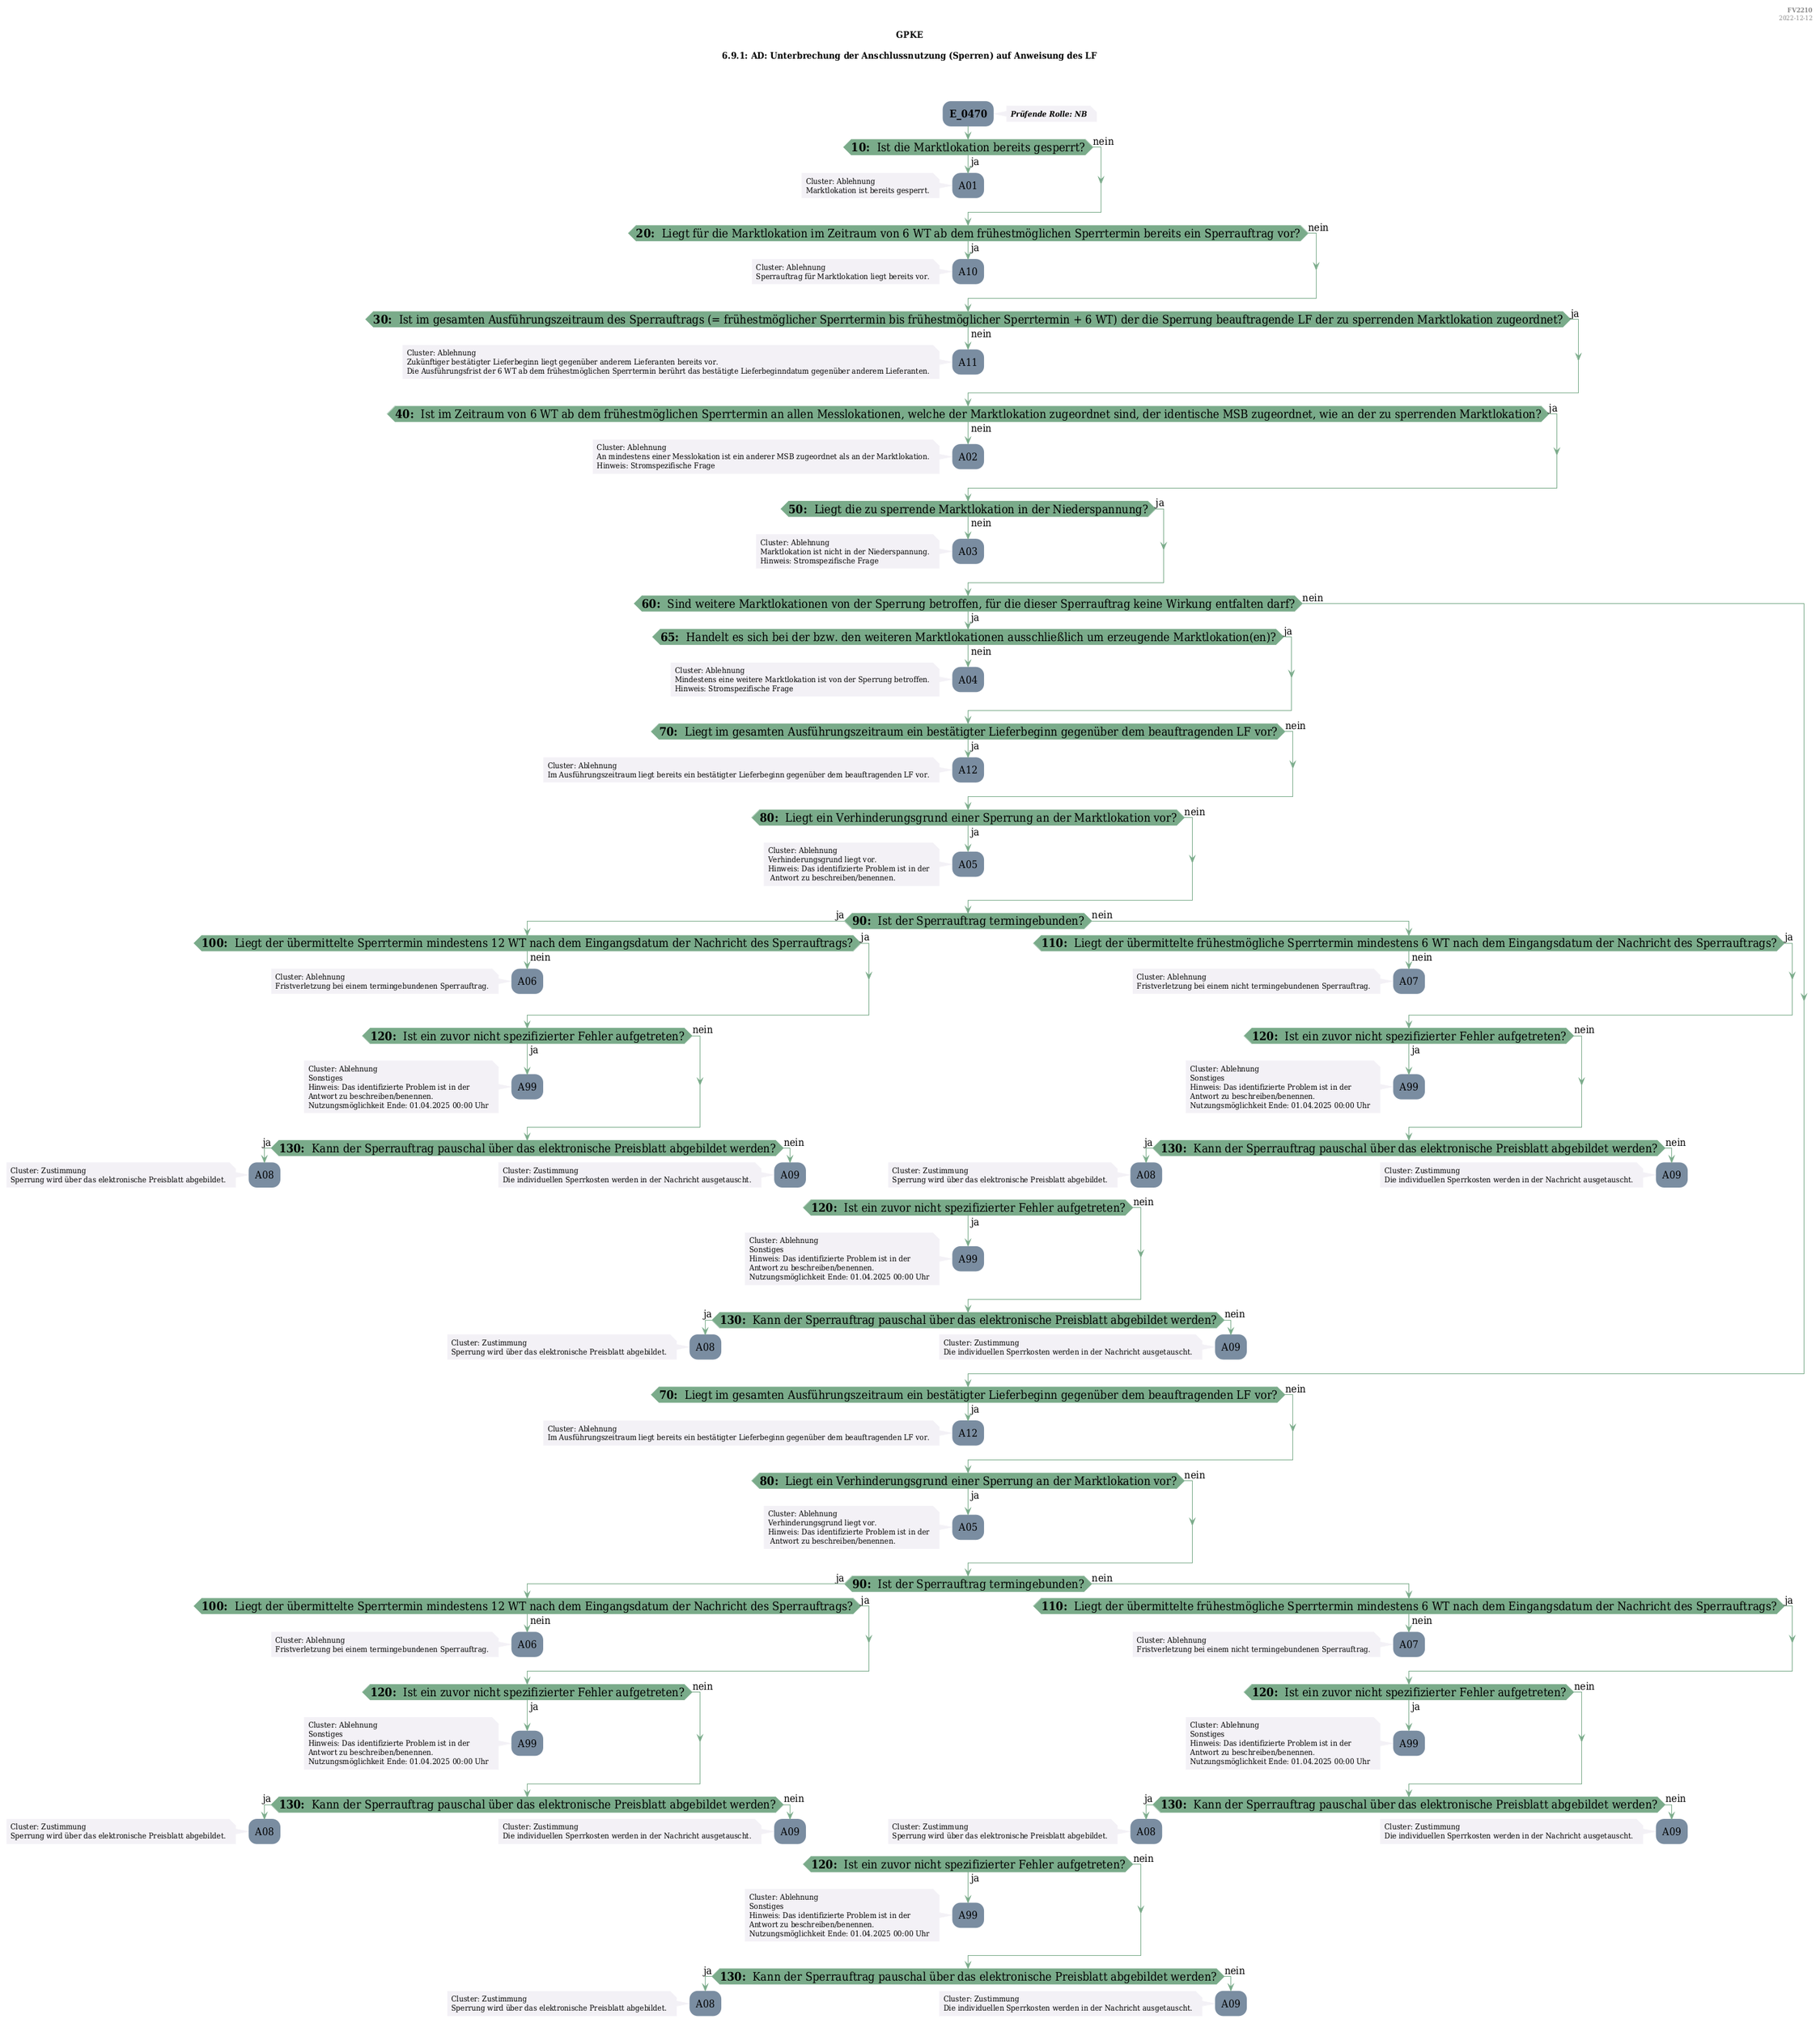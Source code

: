 @startuml
skinparam Shadowing false
skinparam NoteBorderColor #f3f1f6
skinparam NoteBackgroundColor #f3f1f6
skinparam NoteFontSize 12
skinparam ActivityBorderColor none
skinparam ActivityBackgroundColor #7a8da1
skinparam ActivityFontSize 16
skinparam ArrowColor #7aab8a
skinparam ArrowFontSize 16
skinparam ActivityDiamondBackgroundColor #7aab8a
skinparam ActivityDiamondBorderColor #7aab8a
skinparam ActivityDiamondFontSize 18
skinparam defaultFontName DejaVu Serif Condensed
skinparam ActivityEndColor #669580

header
<b>FV2210
2022-12-12
endheader

title
GPKE

6.9.1: AD: Unterbrechung der Anschlussnutzung (Sperren) auf Anweisung des LF



end title
:<b>E_0470</b>;
note right
<b><i>Prüfende Rolle: NB
end note

if (<b>10: </b> Ist die Marktlokation bereits gesperrt?) then (ja)
    :A01;
    note left
        Cluster: Ablehnung
        Marktlokation ist bereits gesperrt.
    endnote
    kill;
else (nein)
endif
if (<b>20: </b> Liegt für die Marktlokation im Zeitraum von 6 WT ab dem frühestmöglichen Sperrtermin bereits ein Sperrauftrag vor?) then (ja)
    :A10;
    note left
        Cluster: Ablehnung
        Sperrauftrag für Marktlokation liegt bereits vor.
    endnote
    kill;
else (nein)
endif
if (<b>30: </b> Ist im gesamten Ausführungszeitraum des Sperrauftrags (= frühestmöglicher Sperrtermin bis frühestmöglicher Sperrtermin + 6 WT&#41; der die Sperrung beauftragende LF der zu sperrenden Marktlokation zugeordnet?) then (ja)
else (nein)
    :A11;
    note left
        Cluster: Ablehnung
        Zukünftiger bestätigter Lieferbeginn liegt gegenüber anderem Lieferanten bereits vor.
        Die Ausführungsfrist der 6 WT ab dem frühestmöglichen Sperrtermin berührt das bestätigte Lieferbeginndatum gegenüber anderem Lieferanten.
    endnote
    kill;
endif
if (<b>40: </b> Ist im Zeitraum von 6 WT ab dem frühestmöglichen Sperrtermin an allen Messlokationen, welche der Marktlokation zugeordnet sind, der identische MSB zugeordnet, wie an der zu sperrenden Marktlokation?) then (ja)
else (nein)
    :A02;
    note left
        Cluster: Ablehnung
        An mindestens einer Messlokation ist ein anderer MSB zugeordnet als an der Marktlokation.
        Hinweis: Stromspezifische Frage
    endnote
    kill;
endif
if (<b>50: </b> Liegt die zu sperrende Marktlokation in der Niederspannung?) then (ja)
else (nein)
    :A03;
    note left
        Cluster: Ablehnung
        Marktlokation ist nicht in der Niederspannung.
        Hinweis: Stromspezifische Frage
    endnote
    kill;
endif
if (<b>60: </b> Sind weitere Marktlokationen von der Sperrung betroffen, für die dieser Sperrauftrag keine Wirkung entfalten darf?) then (ja)
    if (<b>65: </b> Handelt es sich bei der bzw. den weiteren Marktlokationen ausschließlich um erzeugende Marktlokation(en&#41;?) then (ja)
    else (nein)
        :A04;
        note left
            Cluster: Ablehnung
            Mindestens eine weitere Marktlokation ist von der Sperrung betroffen.
            Hinweis: Stromspezifische Frage
        endnote
        kill;
    endif
    if (<b>70: </b> Liegt im gesamten Ausführungszeitraum ein bestätigter Lieferbeginn gegenüber dem beauftragenden LF vor?) then (ja)
        :A12;
        note left
            Cluster: Ablehnung
            Im Ausführungszeitraum liegt bereits ein bestätigter Lieferbeginn gegenüber dem beauftragenden LF vor.
        endnote
        kill;
    else (nein)
    endif
    if (<b>80: </b> Liegt ein Verhinderungsgrund einer Sperrung an der Marktlokation vor?) then (ja)
        :A05;
        note left
            Cluster: Ablehnung
            Verhinderungsgrund liegt vor.
            Hinweis: Das identifizierte Problem ist in der
             Antwort zu beschreiben/benennen.
        endnote
        kill;
    else (nein)
    endif
    if (<b>90: </b> Ist der Sperrauftrag termingebunden?) then (ja)
        if (<b>100: </b> Liegt der übermittelte Sperrtermin mindestens 12 WT nach dem Eingangsdatum der Nachricht des Sperrauftrags?) then (ja)
        else (nein)
            :A06;
            note left
                Cluster: Ablehnung
                Fristverletzung bei einem termingebundenen Sperrauftrag.
            endnote
            kill;
        endif
        if (<b>120: </b> Ist ein zuvor nicht spezifizierter Fehler aufgetreten?) then (ja)
            :A99;
            note left
                Cluster: Ablehnung
                Sonstiges
                Hinweis: Das identifizierte Problem ist in der 
                Antwort zu beschreiben/benennen.
                Nutzungsmöglichkeit Ende: 01.04.2025 00:00 Uhr
            endnote
            kill;
        else (nein)
        endif
        if (<b>130: </b> Kann der Sperrauftrag pauschal über das elektronische Preisblatt abgebildet werden?) then (ja)
            :A08;
            note left
                Cluster: Zustimmung
                Sperrung wird über das elektronische Preisblatt abgebildet.
            endnote
            kill;
        else (nein)
            :A09;
            note left
                Cluster: Zustimmung
                Die individuellen Sperrkosten werden in der Nachricht ausgetauscht.
            endnote
            kill;
        endif
    else (nein)
        if (<b>110: </b> Liegt der übermittelte frühestmögliche Sperrtermin mindestens 6 WT nach dem Eingangsdatum der Nachricht des Sperrauftrags?) then (ja)
        else (nein)
            :A07;
            note left
                Cluster: Ablehnung
                Fristverletzung bei einem nicht termingebundenen Sperrauftrag.
            endnote
            kill;
        endif
        if (<b>120: </b> Ist ein zuvor nicht spezifizierter Fehler aufgetreten?) then (ja)
            :A99;
            note left
                Cluster: Ablehnung
                Sonstiges
                Hinweis: Das identifizierte Problem ist in der 
                Antwort zu beschreiben/benennen.
                Nutzungsmöglichkeit Ende: 01.04.2025 00:00 Uhr
            endnote
            kill;
        else (nein)
        endif
        if (<b>130: </b> Kann der Sperrauftrag pauschal über das elektronische Preisblatt abgebildet werden?) then (ja)
            :A08;
            note left
                Cluster: Zustimmung
                Sperrung wird über das elektronische Preisblatt abgebildet.
            endnote
            kill;
        else (nein)
            :A09;
            note left
                Cluster: Zustimmung
                Die individuellen Sperrkosten werden in der Nachricht ausgetauscht.
            endnote
            kill;
        endif
    endif
    if (<b>120: </b> Ist ein zuvor nicht spezifizierter Fehler aufgetreten?) then (ja)
        :A99;
        note left
            Cluster: Ablehnung
            Sonstiges
            Hinweis: Das identifizierte Problem ist in der 
            Antwort zu beschreiben/benennen.
            Nutzungsmöglichkeit Ende: 01.04.2025 00:00 Uhr
        endnote
        kill;
    else (nein)
    endif
    if (<b>130: </b> Kann der Sperrauftrag pauschal über das elektronische Preisblatt abgebildet werden?) then (ja)
        :A08;
        note left
            Cluster: Zustimmung
            Sperrung wird über das elektronische Preisblatt abgebildet.
        endnote
        kill;
    else (nein)
        :A09;
        note left
            Cluster: Zustimmung
            Die individuellen Sperrkosten werden in der Nachricht ausgetauscht.
        endnote
        kill;
    endif
else (nein)
endif
if (<b>70: </b> Liegt im gesamten Ausführungszeitraum ein bestätigter Lieferbeginn gegenüber dem beauftragenden LF vor?) then (ja)
    :A12;
    note left
        Cluster: Ablehnung
        Im Ausführungszeitraum liegt bereits ein bestätigter Lieferbeginn gegenüber dem beauftragenden LF vor.
    endnote
    kill;
else (nein)
endif
if (<b>80: </b> Liegt ein Verhinderungsgrund einer Sperrung an der Marktlokation vor?) then (ja)
    :A05;
    note left
        Cluster: Ablehnung
        Verhinderungsgrund liegt vor.
        Hinweis: Das identifizierte Problem ist in der
         Antwort zu beschreiben/benennen.
    endnote
    kill;
else (nein)
endif
if (<b>90: </b> Ist der Sperrauftrag termingebunden?) then (ja)
    if (<b>100: </b> Liegt der übermittelte Sperrtermin mindestens 12 WT nach dem Eingangsdatum der Nachricht des Sperrauftrags?) then (ja)
    else (nein)
        :A06;
        note left
            Cluster: Ablehnung
            Fristverletzung bei einem termingebundenen Sperrauftrag.
        endnote
        kill;
    endif
    if (<b>120: </b> Ist ein zuvor nicht spezifizierter Fehler aufgetreten?) then (ja)
        :A99;
        note left
            Cluster: Ablehnung
            Sonstiges
            Hinweis: Das identifizierte Problem ist in der 
            Antwort zu beschreiben/benennen.
            Nutzungsmöglichkeit Ende: 01.04.2025 00:00 Uhr
        endnote
        kill;
    else (nein)
    endif
    if (<b>130: </b> Kann der Sperrauftrag pauschal über das elektronische Preisblatt abgebildet werden?) then (ja)
        :A08;
        note left
            Cluster: Zustimmung
            Sperrung wird über das elektronische Preisblatt abgebildet.
        endnote
        kill;
    else (nein)
        :A09;
        note left
            Cluster: Zustimmung
            Die individuellen Sperrkosten werden in der Nachricht ausgetauscht.
        endnote
        kill;
    endif
else (nein)
    if (<b>110: </b> Liegt der übermittelte frühestmögliche Sperrtermin mindestens 6 WT nach dem Eingangsdatum der Nachricht des Sperrauftrags?) then (ja)
    else (nein)
        :A07;
        note left
            Cluster: Ablehnung
            Fristverletzung bei einem nicht termingebundenen Sperrauftrag.
        endnote
        kill;
    endif
    if (<b>120: </b> Ist ein zuvor nicht spezifizierter Fehler aufgetreten?) then (ja)
        :A99;
        note left
            Cluster: Ablehnung
            Sonstiges
            Hinweis: Das identifizierte Problem ist in der 
            Antwort zu beschreiben/benennen.
            Nutzungsmöglichkeit Ende: 01.04.2025 00:00 Uhr
        endnote
        kill;
    else (nein)
    endif
    if (<b>130: </b> Kann der Sperrauftrag pauschal über das elektronische Preisblatt abgebildet werden?) then (ja)
        :A08;
        note left
            Cluster: Zustimmung
            Sperrung wird über das elektronische Preisblatt abgebildet.
        endnote
        kill;
    else (nein)
        :A09;
        note left
            Cluster: Zustimmung
            Die individuellen Sperrkosten werden in der Nachricht ausgetauscht.
        endnote
        kill;
    endif
endif
if (<b>120: </b> Ist ein zuvor nicht spezifizierter Fehler aufgetreten?) then (ja)
    :A99;
    note left
        Cluster: Ablehnung
        Sonstiges
        Hinweis: Das identifizierte Problem ist in der 
        Antwort zu beschreiben/benennen.
        Nutzungsmöglichkeit Ende: 01.04.2025 00:00 Uhr
    endnote
    kill;
else (nein)
endif
if (<b>130: </b> Kann der Sperrauftrag pauschal über das elektronische Preisblatt abgebildet werden?) then (ja)
    :A08;
    note left
        Cluster: Zustimmung
        Sperrung wird über das elektronische Preisblatt abgebildet.
    endnote
    kill;
else (nein)
    :A09;
    note left
        Cluster: Zustimmung
        Die individuellen Sperrkosten werden in der Nachricht ausgetauscht.
    endnote
    kill;
endif

@enduml
